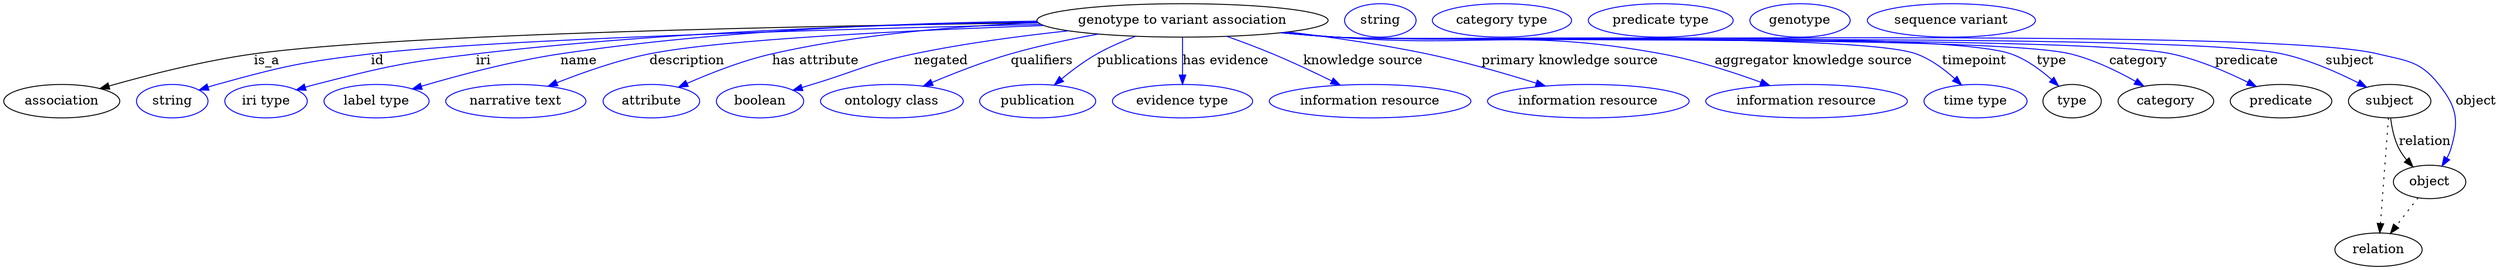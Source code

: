 digraph {
	graph [bb="0,0,2682.4,283"];
	node [label="\N"];
	"genotype to variant association"	[height=0.5,
		label="genotype to variant association",
		pos="1267.4,265",
		width=4.351];
	association	[height=0.5,
		pos="62.394,178",
		width=1.7332];
	"genotype to variant association" -> association	[label=is_a,
		lp="282.39,221.5",
		pos="e,103.74,191.66 1112.3,262.41 873.45,259.31 426.57,250.74 268.39,229 214.84,221.64 154.92,206.26 113.57,194.5"];
	id	[color=blue,
		height=0.5,
		label=string,
		pos="181.39,178",
		width=1.0652];
	"genotype to variant association" -> id	[color=blue,
		label=id,
		lp="401.39,221.5",
		pos="e,210.37,190.01 1115,260.78 902.82,255.8 529.29,245.09 394.39,229 320.14,220.14 301.49,215.87 229.39,196 226.28,195.14 223.08,194.18 \
219.88,193.17",
		style=solid];
	iri	[color=blue,
		height=0.5,
		label="iri type",
		pos="282.39,178",
		width=1.2277];
	"genotype to variant association" -> iri	[color=blue,
		label=iri,
		lp="515.39,221.5",
		pos="e,315.29,190.23 1111.1,263.34 957.09,261.16 715.3,253.6 507.39,229 430.1,219.85 410.81,215.26 335.39,196 332.02,195.14 328.54,194.18 \
325.05,193.17",
		style=solid];
	name	[color=blue,
		height=0.5,
		label="label type",
		pos="401.39,178",
		width=1.5707];
	"genotype to variant association" -> name	[color=blue,
		label=name,
		lp="618.39,221.5",
		pos="e,440.17,191.27 1110.7,264.38 974.61,262.67 772.49,255.23 598.39,229 546.93,221.25 489.37,205.83 449.83,194.15",
		style=solid];
	description	[color=blue,
		height=0.5,
		label="narrative text",
		pos="551.39,178",
		width=2.0943];
	"genotype to variant association" -> description	[color=blue,
		label=description,
		lp="733.89,221.5",
		pos="e,585.65,194.09 1117.8,259.58 975.37,254.51 771.49,244.81 693.39,229 659.48,222.13 622.67,209 595.02,197.91",
		style=solid];
	"has attribute"	[color=blue,
		height=0.5,
		label=attribute,
		pos="696.39,178",
		width=1.4443];
	"genotype to variant association" -> "has attribute"	[color=blue,
		label="has attribute",
		lp="872.39,221.5",
		pos="e,725.34,193.03 1111.8,262.68 1026.4,259.22 919.01,250.37 825.39,229 793.83,221.8 759.75,208.32 734.54,197.17",
		style=solid];
	negated	[color=blue,
		height=0.5,
		label=boolean,
		pos="813.39,178",
		width=1.2999];
	"genotype to variant association" -> negated	[color=blue,
		label=negated,
		lp="1007.4,221.5",
		pos="e,848.59,189.93 1144.7,253.82 1093,248.32 1032.4,240.29 978.39,229 928.43,218.56 917.22,210.87 868.39,196 865.09,194.99 861.68,193.95 \
858.25,192.9",
		style=solid];
	qualifiers	[color=blue,
		height=0.5,
		label="ontology class",
		pos="954.39,178",
		width=2.1304];
	"genotype to variant association" -> qualifiers	[color=blue,
		label=qualifiers,
		lp="1115.9,221.5",
		pos="e,988.3,194.24 1176.7,250.31 1146.5,244.82 1112.7,237.71 1082.4,229 1053.5,220.71 1022.1,208.5 997.66,198.21",
		style=solid];
	publications	[color=blue,
		height=0.5,
		label=publication,
		pos="1111.4,178",
		width=1.7332];
	"genotype to variant association" -> publications	[color=blue,
		label=publications,
		lp="1219.4,221.5",
		pos="e,1129.4,195.45 1217,247.93 1203.1,242.68 1188.3,236.3 1175.4,229 1162,221.42 1148.3,211.19 1137.1,201.95",
		style=solid];
	"has evidence"	[color=blue,
		height=0.5,
		label="evidence type",
		pos="1267.4,178",
		width=2.0943];
	"genotype to variant association" -> "has evidence"	[color=blue,
		label="has evidence",
		lp="1313.9,221.5",
		pos="e,1267.4,196.18 1267.4,246.8 1267.4,235.16 1267.4,219.55 1267.4,206.24",
		style=solid];
	"knowledge source"	[color=blue,
		height=0.5,
		label="information resource",
		pos="1469.4,178",
		width=3.015];
	"genotype to variant association" -> "knowledge source"	[color=blue,
		label="knowledge source",
		lp="1461.9,221.5",
		pos="e,1437.1,195.37 1315.1,247.83 1330.9,242.2 1348.5,235.62 1364.4,229 1385.7,220.11 1408.9,209.19 1428.1,199.83",
		style=solid];
	"primary knowledge source"	[color=blue,
		height=0.5,
		label="information resource",
		pos="1704.4,178",
		width=3.015];
	"genotype to variant association" -> "primary knowledge source"	[color=blue,
		label="primary knowledge source",
		lp="1684.4,221.5",
		pos="e,1658,194.37 1381,252.6 1427.5,246.96 1481.8,239.15 1530.4,229 1570.3,220.66 1614.4,207.94 1648.3,197.41",
		style=solid];
	"aggregator knowledge source"	[color=blue,
		height=0.5,
		label="information resource",
		pos="1939.4,178",
		width=3.015];
	"genotype to variant association" -> "aggregator knowledge source"	[color=blue,
		label="aggregator knowledge source",
		lp="1946.9,221.5",
		pos="e,1899.7,194.87 1376.3,252.05 1395.3,250.19 1414.9,248.42 1433.4,247 1588.7,235.06 1630.2,257 1783.4,229 1820,222.31 1859.9,209.4 \
1890.2,198.37",
		style=solid];
	timepoint	[color=blue,
		height=0.5,
		label="time type",
		pos="2121.4,178",
		width=1.5346];
	"genotype to variant association" -> timepoint	[color=blue,
		label=timepoint,
		lp="2120.4,221.5",
		pos="e,2106.3,195.38 1374.9,251.83 1394.3,249.96 1414.5,248.24 1433.4,247 1502.6,242.46 1992.1,252.52 2057.4,229 2072.9,223.4 2087.6,\
212.48 2099,202.27",
		style=solid];
	type	[height=0.5,
		pos="2225.4,178",
		width=0.86659];
	"genotype to variant association" -> type	[color=blue,
		label=type,
		lp="2203.4,221.5",
		pos="e,2210.8,194.44 1374.4,251.81 1394,249.93 1414.3,248.21 1433.4,247 1513.9,241.89 2083.2,255.65 2159.4,229 2175.7,223.29 2191.3,211.91 \
2203.2,201.45",
		style=solid];
	category	[height=0.5,
		pos="2326.4,178",
		width=1.4263];
	"genotype to variant association" -> category	[color=blue,
		label=category,
		lp="2296.9,221.5",
		pos="e,2302.5,194.25 1374.4,251.78 1394,249.9 1414.3,248.19 1433.4,247 1521,241.52 2138.1,249.64 2223.4,229 2248.2,222.99 2274.1,210.39 \
2293.7,199.35",
		style=solid];
	predicate	[height=0.5,
		pos="2450.4,178",
		width=1.5165];
	"genotype to variant association" -> predicate	[color=blue,
		label=predicate,
		lp="2413.4,221.5",
		pos="e,2423.7,193.79 1374,251.78 1393.7,249.89 1414.2,248.18 1433.4,247 1533.1,240.91 2234.7,249.87 2332.4,229 2361.3,222.83 2391.9,209.62 \
2414.7,198.33",
		style=solid];
	subject	[height=0.5,
		pos="2567.4,178",
		width=1.2277];
	"genotype to variant association" -> subject	[color=blue,
		label=subject,
		lp="2524.4,221.5",
		pos="e,2542.5,193.1 1374,251.74 1393.7,249.85 1414.2,248.15 1433.4,247 1546.3,240.23 2340.8,252.84 2451.4,229 2480.3,222.77 2510.9,209.25 \
2533.4,197.83",
		style=solid];
	object	[height=0.5,
		pos="2610.4,91",
		width=1.0832];
	"genotype to variant association" -> object	[color=blue,
		label=object,
		lp="2660.4,178",
		pos="e,2623.8,108.09 1373.6,251.76 1393.4,249.86 1414,248.15 1433.4,247 1557.7,239.65 2433.4,258.59 2554.4,229 2586.3,221.21 2600,221.67 \
2620.4,196 2639.8,171.57 2642.3,156.9 2633.4,127 2632.4,123.55 2630.9,120.13 2629.1,116.85",
		style=solid];
	association_type	[color=blue,
		height=0.5,
		label=string,
		pos="1480.4,265",
		width=1.0652];
	association_category	[color=blue,
		height=0.5,
		label="category type",
		pos="1611.4,265",
		width=2.0762];
	"genotype to variant association_predicate"	[color=blue,
		height=0.5,
		label="predicate type",
		pos="1782.4,265",
		width=2.1665];
	subject -> object	[label=relation,
		lp="2605.4,134.5",
		pos="e,2592.5,107.23 2568.5,159.55 2569.7,149.57 2572.2,137.07 2577.4,127 2579.6,122.68 2582.5,118.52 2585.7,114.66"];
	relation	[height=0.5,
		pos="2555.4,18",
		width=1.2999];
	subject -> relation	[pos="e,2556.7,36.188 2566.1,159.79 2564,132.48 2560,78.994 2557.5,46.38",
		style=dotted];
	"genotype to variant association_subject"	[color=blue,
		height=0.5,
		label=genotype,
		pos="1932.4,265",
		width=1.4985];
	object -> relation	[pos="e,2568.2,35.54 2597.9,73.889 2591,64.939 2582.2,53.617 2574.4,43.584",
		style=dotted];
	"genotype to variant association_object"	[color=blue,
		height=0.5,
		label="sequence variant",
		pos="2094.4,265",
		width=2.5095];
}
